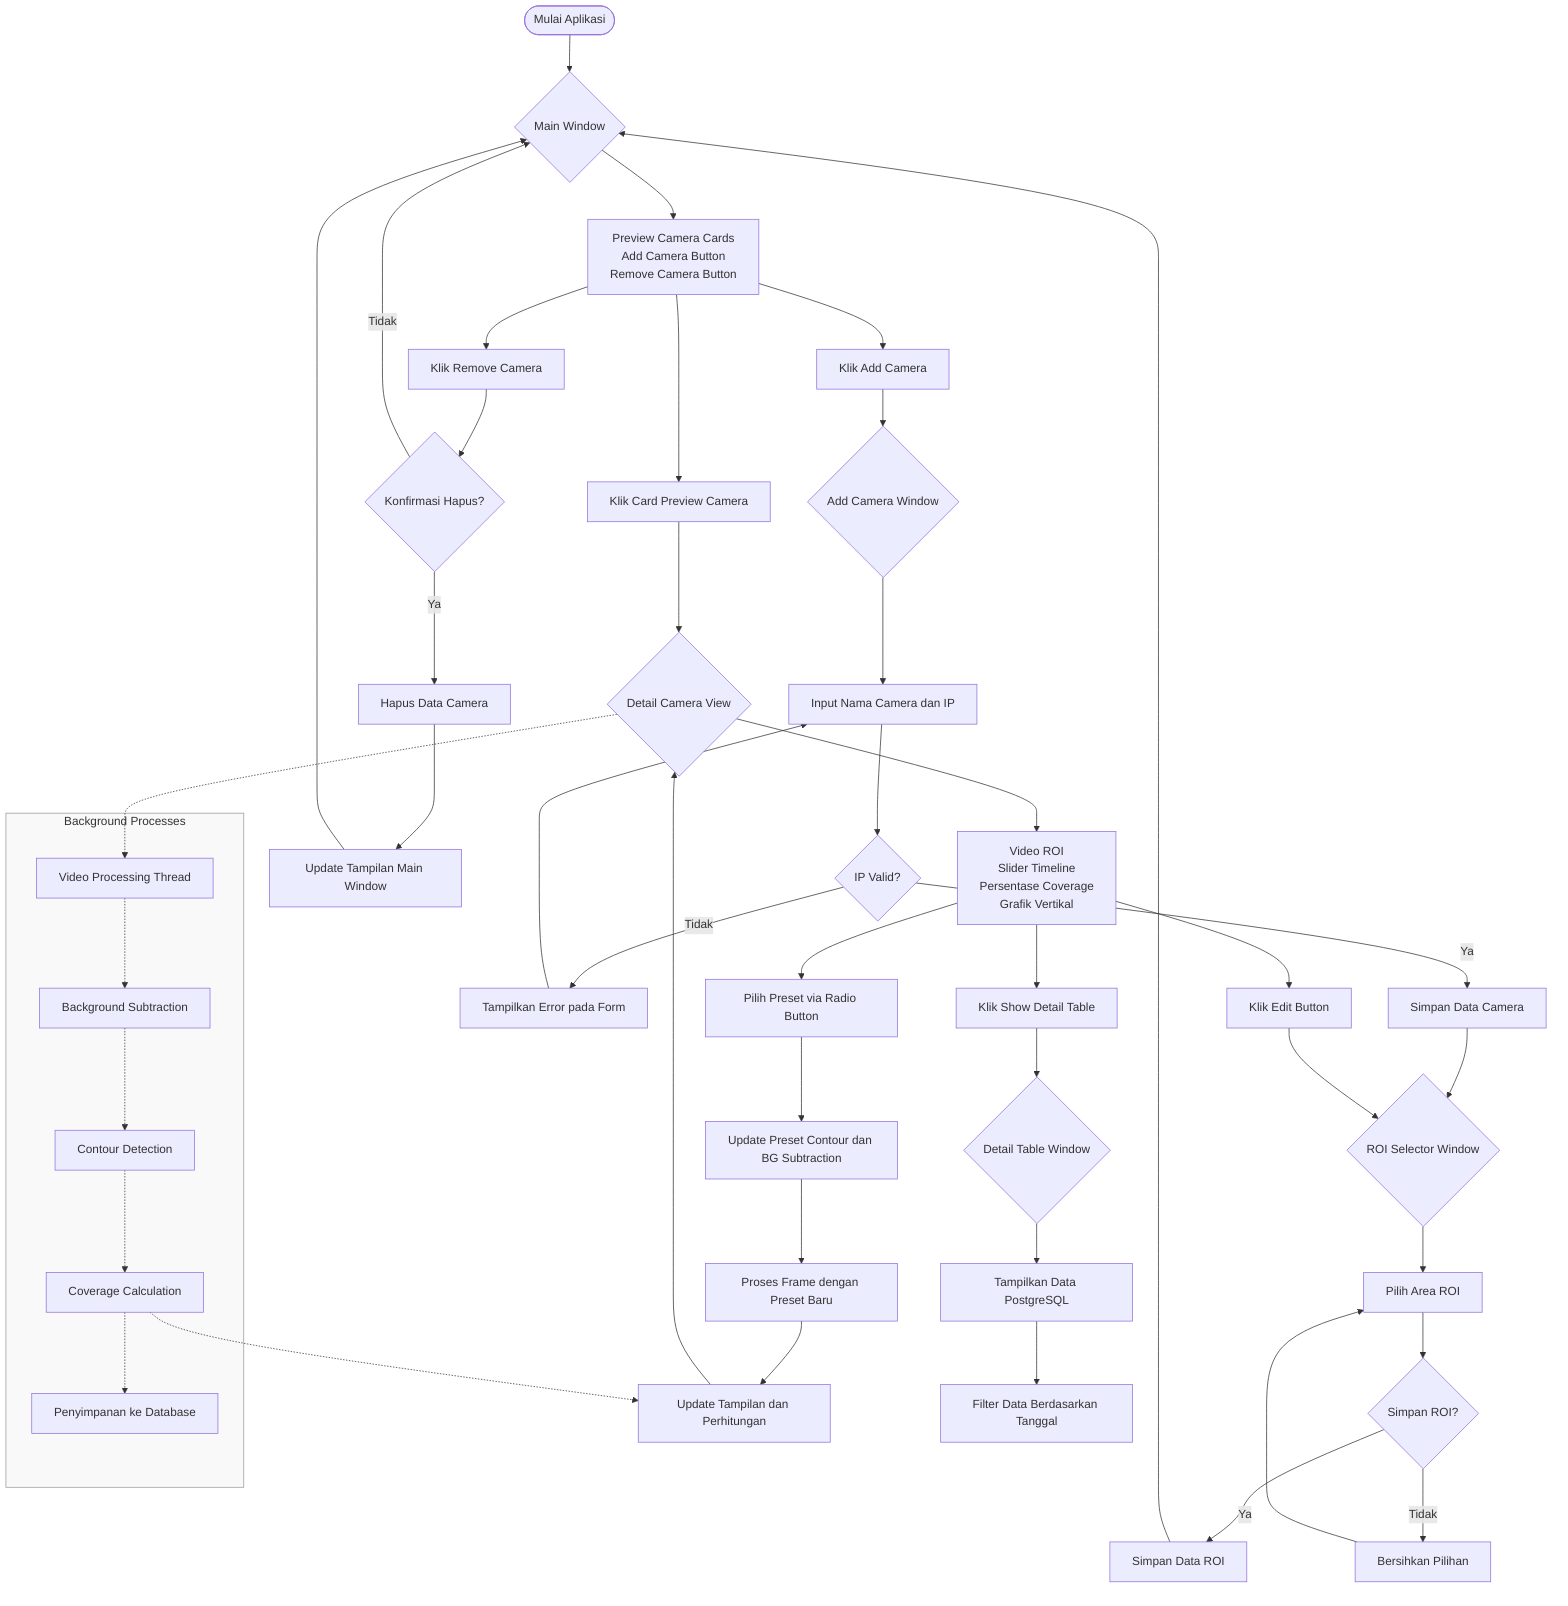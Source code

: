 flowchart TD
    Start([Mulai Aplikasi]) --> MainWindow{Main Window}
    
    %% Main Window dan navigasinya
    MainWindow --> MainWindowFeatures[Preview Camera Cards\nAdd Camera Button\nRemove Camera Button]
    MainWindowFeatures --> ClickCard[Klik Card Preview Camera]
    MainWindowFeatures --> ClickAddCamera[Klik Add Camera]
    MainWindowFeatures --> ClickRemoveCamera[Klik Remove Camera]
    
    %% Add Camera Flow
    ClickAddCamera --> AddCameraWindow{Add Camera Window}
    AddCameraWindow --> FormInput[Input Nama Camera dan IP]
    FormInput --> ValidateIP{IP Valid?}
    ValidateIP -- Ya --> SaveCamera[Simpan Data Camera]
    ValidateIP -- Tidak --> ShowError[Tampilkan Error pada Form]
    ShowError --> FormInput
    SaveCamera --> ROISelector{ROI Selector Window}
    
    %% ROI Selector Flow
    ROISelector --> SelectROI[Pilih Area ROI]
    SelectROI --> SaveROI{Simpan ROI?}
    SaveROI -- Ya --> StoreROIData[Simpan Data ROI]
    SaveROI -- Tidak --> ClearROI[Bersihkan Pilihan]
    ClearROI --> SelectROI
    StoreROIData --> MainWindow
    
    %% Camera Detail Flow
    ClickCard --> DetailCamera{Detail Camera View}
    DetailCamera --> DetailFeatures[Video ROI\nSlider Timeline\nPersentase Coverage\nGrafik Vertikal]
    DetailFeatures --> ClickEdit[Klik Edit Button]
    DetailFeatures --> ChoosePreset[Pilih Preset via Radio Button]
    DetailFeatures --> ViewDetailTable[Klik Show Detail Table]
    
    %% Edit Camera ROI
    ClickEdit --> ROISelector
    
    %% Preset Selection
    ChoosePreset --> UpdatePreset[Update Preset Contour dan BG Subtraction]
    UpdatePreset --> ProcessFrame[Proses Frame dengan Preset Baru]
    ProcessFrame --> UpdateDisplay[Update Tampilan dan Perhitungan]
    UpdateDisplay --> DetailCamera
    
    %% Detail Table
    ViewDetailTable --> DetailTableWindow{Detail Table Window}
    DetailTableWindow --> ShowDBData[Tampilkan Data PostgreSQL]
    ShowDBData --> FilterData[Filter Data Berdasarkan Tanggal]
    
    %% Remove Camera
    ClickRemoveCamera --> ConfirmDelete{Konfirmasi Hapus?}
    ConfirmDelete -- Ya --> DeleteCamera[Hapus Data Camera]
    ConfirmDelete -- Tidak --> MainWindow
    DeleteCamera --> UpdateMainWindow[Update Tampilan Main Window]
    UpdateMainWindow --> MainWindow
    
    %% Background Process
    subgraph BackgroundProcesses [Background Processes]
        VideoProcessing[Video Processing Thread]
        BGSubtraction[Background Subtraction]
        ContourDetection[Contour Detection]
        CoverageCalculation[Coverage Calculation]
        DatabaseStorage[Penyimpanan ke Database]
    end
    
    DetailCamera -.-> VideoProcessing
    VideoProcessing -.-> BGSubtraction
    BGSubtraction -.-> ContourDetection
    ContourDetection -.-> CoverageCalculation
    CoverageCalculation -.-> DatabaseStorage
    CoverageCalculation -.-> UpdateDisplay

style BackgroundProcesses fill:#f9f9f9,stroke:#999,stroke-width:1px